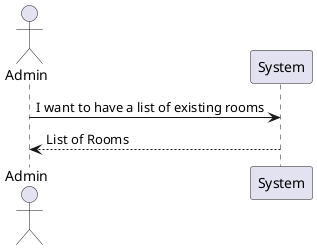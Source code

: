 @startuml
'As an Administrator, I want to have a list of existing rooms, so that I can choose
'one to edit it.'

actor Admin
participant System

Admin -> System: I want to have a list of existing rooms
System --> Admin: List of Rooms


@enduml